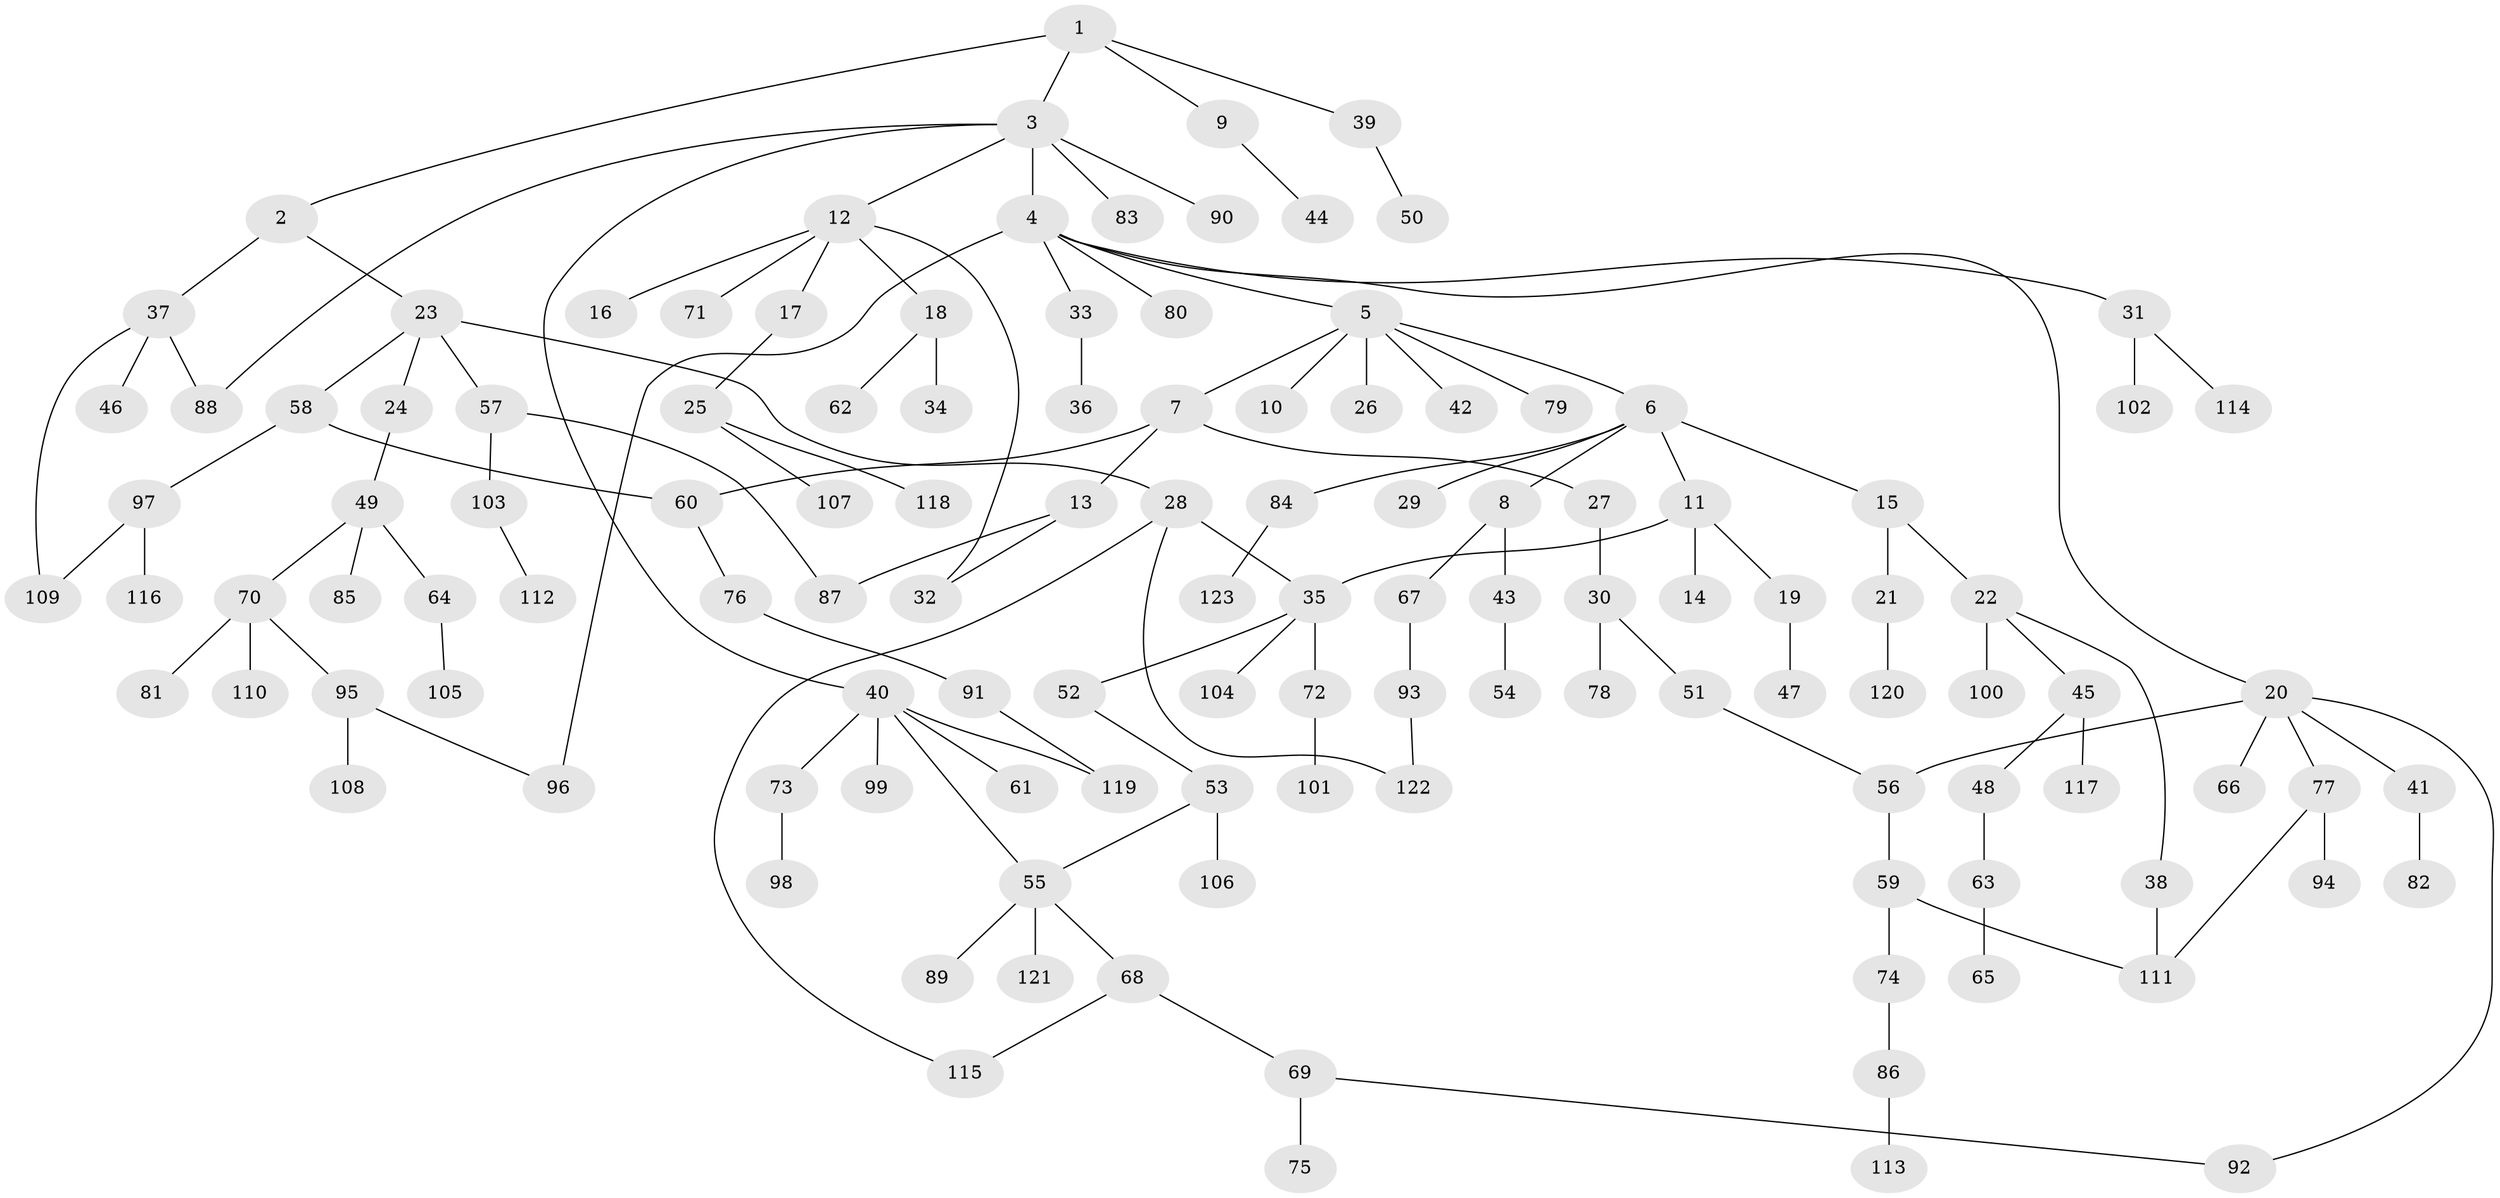 // coarse degree distribution, {4: 0.0821917808219178, 3: 0.1643835616438356, 13: 0.0136986301369863, 7: 0.0273972602739726, 5: 0.0410958904109589, 2: 0.2465753424657534, 1: 0.410958904109589, 6: 0.0136986301369863}
// Generated by graph-tools (version 1.1) at 2025/16/03/04/25 18:16:48]
// undirected, 123 vertices, 137 edges
graph export_dot {
graph [start="1"]
  node [color=gray90,style=filled];
  1;
  2;
  3;
  4;
  5;
  6;
  7;
  8;
  9;
  10;
  11;
  12;
  13;
  14;
  15;
  16;
  17;
  18;
  19;
  20;
  21;
  22;
  23;
  24;
  25;
  26;
  27;
  28;
  29;
  30;
  31;
  32;
  33;
  34;
  35;
  36;
  37;
  38;
  39;
  40;
  41;
  42;
  43;
  44;
  45;
  46;
  47;
  48;
  49;
  50;
  51;
  52;
  53;
  54;
  55;
  56;
  57;
  58;
  59;
  60;
  61;
  62;
  63;
  64;
  65;
  66;
  67;
  68;
  69;
  70;
  71;
  72;
  73;
  74;
  75;
  76;
  77;
  78;
  79;
  80;
  81;
  82;
  83;
  84;
  85;
  86;
  87;
  88;
  89;
  90;
  91;
  92;
  93;
  94;
  95;
  96;
  97;
  98;
  99;
  100;
  101;
  102;
  103;
  104;
  105;
  106;
  107;
  108;
  109;
  110;
  111;
  112;
  113;
  114;
  115;
  116;
  117;
  118;
  119;
  120;
  121;
  122;
  123;
  1 -- 2;
  1 -- 3;
  1 -- 9;
  1 -- 39;
  2 -- 23;
  2 -- 37;
  3 -- 4;
  3 -- 12;
  3 -- 40;
  3 -- 83;
  3 -- 88;
  3 -- 90;
  4 -- 5;
  4 -- 20;
  4 -- 31;
  4 -- 33;
  4 -- 80;
  4 -- 96;
  5 -- 6;
  5 -- 7;
  5 -- 10;
  5 -- 26;
  5 -- 42;
  5 -- 79;
  6 -- 8;
  6 -- 11;
  6 -- 15;
  6 -- 29;
  6 -- 84;
  7 -- 13;
  7 -- 27;
  7 -- 60;
  8 -- 43;
  8 -- 67;
  9 -- 44;
  11 -- 14;
  11 -- 19;
  11 -- 35;
  12 -- 16;
  12 -- 17;
  12 -- 18;
  12 -- 32;
  12 -- 71;
  13 -- 87;
  13 -- 32;
  15 -- 21;
  15 -- 22;
  17 -- 25;
  18 -- 34;
  18 -- 62;
  19 -- 47;
  20 -- 41;
  20 -- 66;
  20 -- 77;
  20 -- 56;
  20 -- 92;
  21 -- 120;
  22 -- 38;
  22 -- 45;
  22 -- 100;
  23 -- 24;
  23 -- 28;
  23 -- 57;
  23 -- 58;
  24 -- 49;
  25 -- 107;
  25 -- 118;
  27 -- 30;
  28 -- 122;
  28 -- 115;
  28 -- 35;
  30 -- 51;
  30 -- 78;
  31 -- 102;
  31 -- 114;
  33 -- 36;
  35 -- 52;
  35 -- 72;
  35 -- 104;
  37 -- 46;
  37 -- 109;
  37 -- 88;
  38 -- 111;
  39 -- 50;
  40 -- 55;
  40 -- 61;
  40 -- 73;
  40 -- 99;
  40 -- 119;
  41 -- 82;
  43 -- 54;
  45 -- 48;
  45 -- 117;
  48 -- 63;
  49 -- 64;
  49 -- 70;
  49 -- 85;
  51 -- 56;
  52 -- 53;
  53 -- 106;
  53 -- 55;
  55 -- 68;
  55 -- 89;
  55 -- 121;
  56 -- 59;
  57 -- 87;
  57 -- 103;
  58 -- 97;
  58 -- 60;
  59 -- 74;
  59 -- 111;
  60 -- 76;
  63 -- 65;
  64 -- 105;
  67 -- 93;
  68 -- 69;
  68 -- 115;
  69 -- 75;
  69 -- 92;
  70 -- 81;
  70 -- 95;
  70 -- 110;
  72 -- 101;
  73 -- 98;
  74 -- 86;
  76 -- 91;
  77 -- 94;
  77 -- 111;
  84 -- 123;
  86 -- 113;
  91 -- 119;
  93 -- 122;
  95 -- 108;
  95 -- 96;
  97 -- 109;
  97 -- 116;
  103 -- 112;
}
